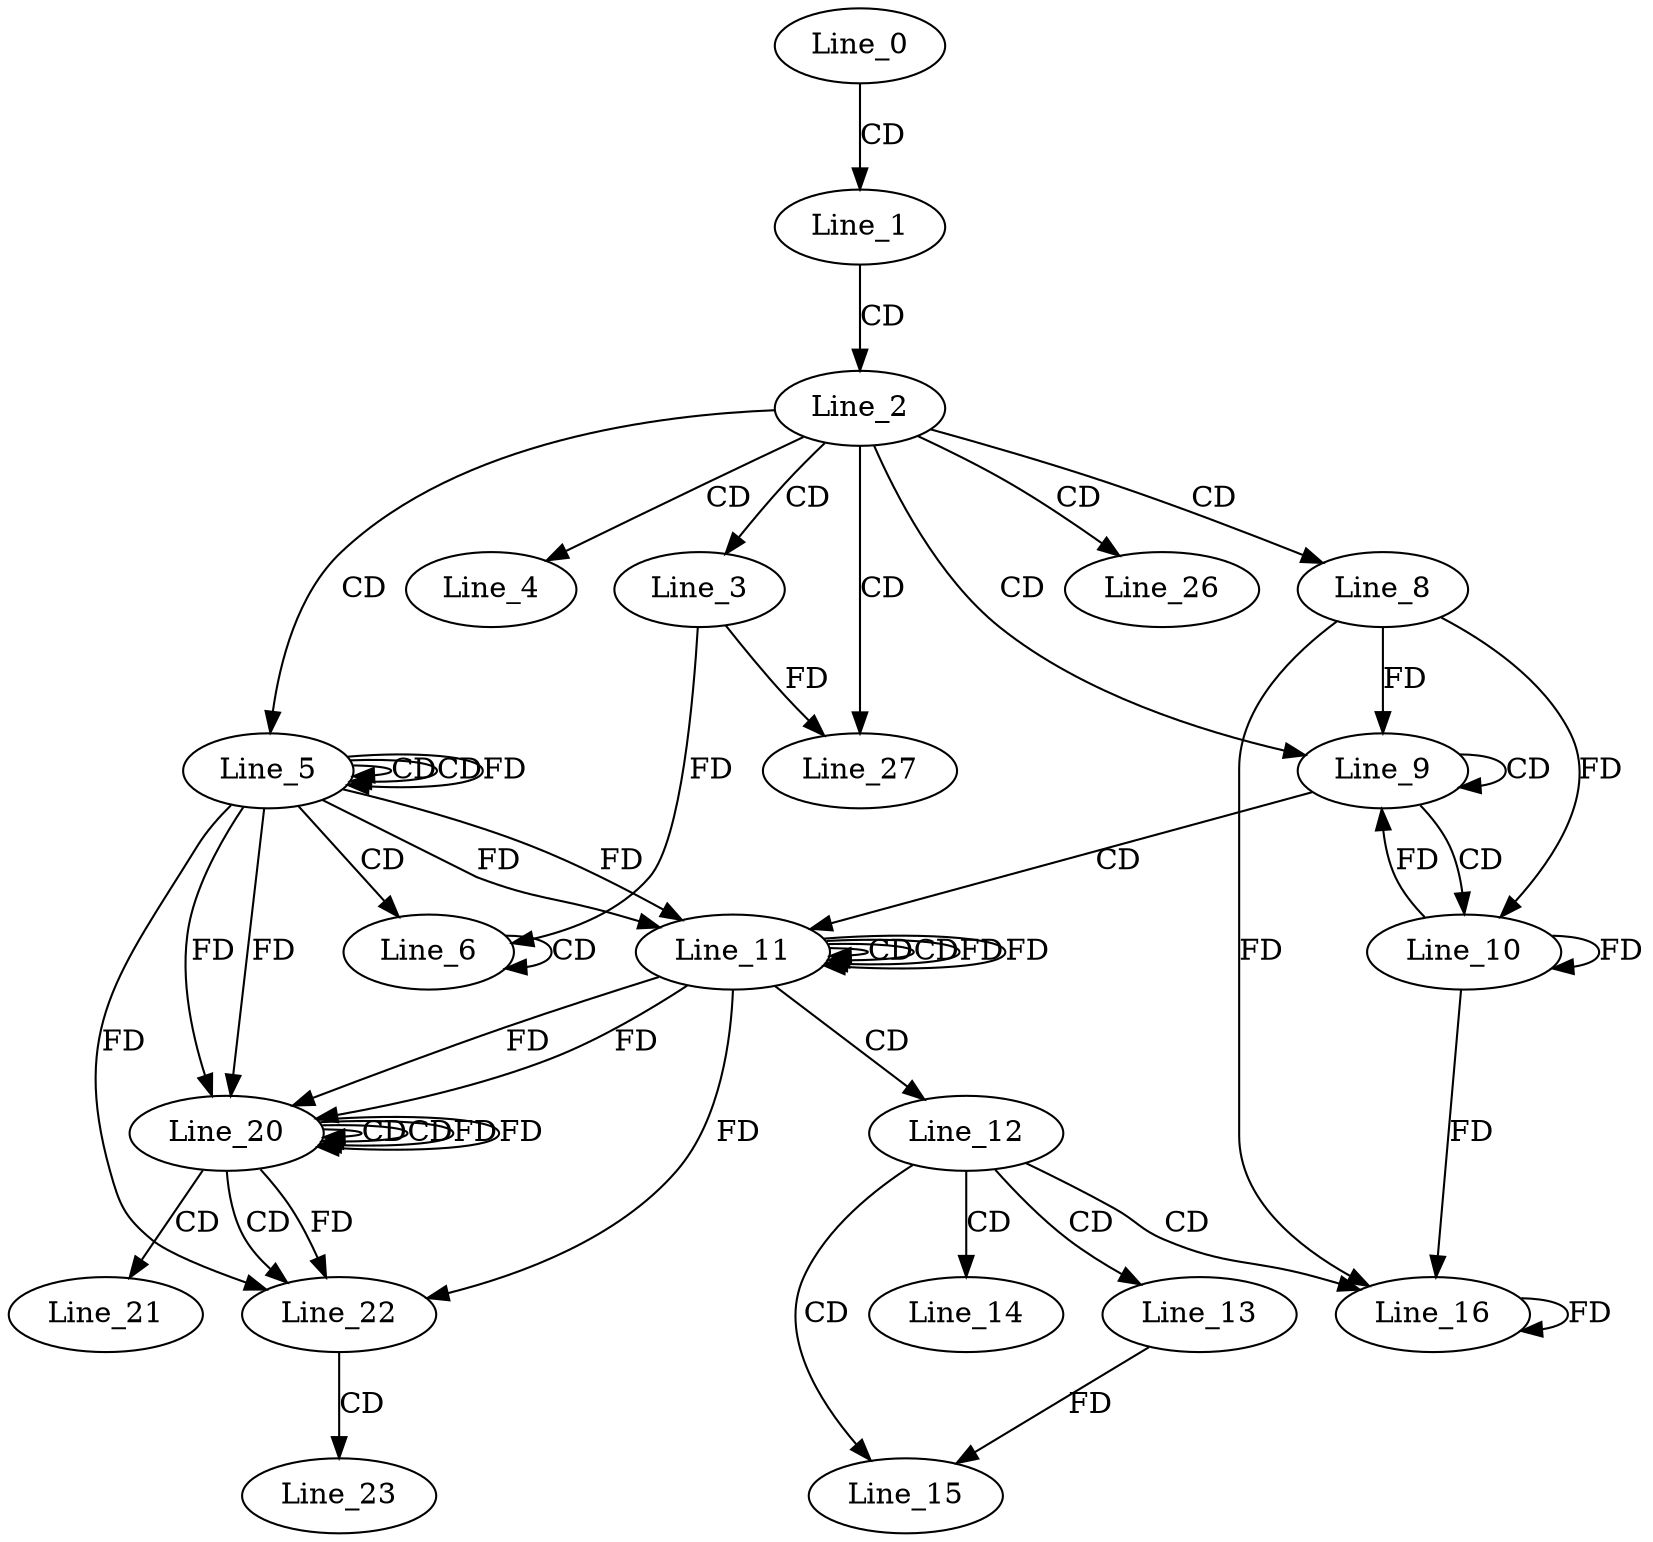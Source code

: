 digraph G {
  Line_0;
  Line_1;
  Line_2;
  Line_3;
  Line_4;
  Line_5;
  Line_5;
  Line_5;
  Line_6;
  Line_6;
  Line_6;
  Line_8;
  Line_9;
  Line_10;
  Line_11;
  Line_11;
  Line_11;
  Line_12;
  Line_13;
  Line_14;
  Line_15;
  Line_16;
  Line_20;
  Line_20;
  Line_20;
  Line_21;
  Line_22;
  Line_23;
  Line_26;
  Line_27;
  Line_0 -> Line_1 [ label="CD" ];
  Line_1 -> Line_2 [ label="CD" ];
  Line_2 -> Line_3 [ label="CD" ];
  Line_2 -> Line_4 [ label="CD" ];
  Line_2 -> Line_5 [ label="CD" ];
  Line_5 -> Line_5 [ label="CD" ];
  Line_5 -> Line_5 [ label="CD" ];
  Line_5 -> Line_5 [ label="FD" ];
  Line_5 -> Line_6 [ label="CD" ];
  Line_6 -> Line_6 [ label="CD" ];
  Line_3 -> Line_6 [ label="FD" ];
  Line_2 -> Line_8 [ label="CD" ];
  Line_2 -> Line_9 [ label="CD" ];
  Line_9 -> Line_9 [ label="CD" ];
  Line_8 -> Line_9 [ label="FD" ];
  Line_9 -> Line_10 [ label="CD" ];
  Line_10 -> Line_10 [ label="FD" ];
  Line_8 -> Line_10 [ label="FD" ];
  Line_9 -> Line_11 [ label="CD" ];
  Line_11 -> Line_11 [ label="CD" ];
  Line_5 -> Line_11 [ label="FD" ];
  Line_11 -> Line_11 [ label="CD" ];
  Line_11 -> Line_11 [ label="FD" ];
  Line_5 -> Line_11 [ label="FD" ];
  Line_11 -> Line_12 [ label="CD" ];
  Line_12 -> Line_13 [ label="CD" ];
  Line_12 -> Line_14 [ label="CD" ];
  Line_12 -> Line_15 [ label="CD" ];
  Line_13 -> Line_15 [ label="FD" ];
  Line_12 -> Line_16 [ label="CD" ];
  Line_16 -> Line_16 [ label="FD" ];
  Line_10 -> Line_16 [ label="FD" ];
  Line_8 -> Line_16 [ label="FD" ];
  Line_20 -> Line_20 [ label="CD" ];
  Line_11 -> Line_20 [ label="FD" ];
  Line_5 -> Line_20 [ label="FD" ];
  Line_20 -> Line_20 [ label="CD" ];
  Line_20 -> Line_20 [ label="FD" ];
  Line_11 -> Line_20 [ label="FD" ];
  Line_5 -> Line_20 [ label="FD" ];
  Line_20 -> Line_21 [ label="CD" ];
  Line_20 -> Line_22 [ label="CD" ];
  Line_20 -> Line_22 [ label="FD" ];
  Line_11 -> Line_22 [ label="FD" ];
  Line_5 -> Line_22 [ label="FD" ];
  Line_22 -> Line_23 [ label="CD" ];
  Line_2 -> Line_26 [ label="CD" ];
  Line_2 -> Line_27 [ label="CD" ];
  Line_3 -> Line_27 [ label="FD" ];
  Line_10 -> Line_9 [ label="FD" ];
  Line_11 -> Line_11 [ label="FD" ];
  Line_20 -> Line_20 [ label="FD" ];
}
